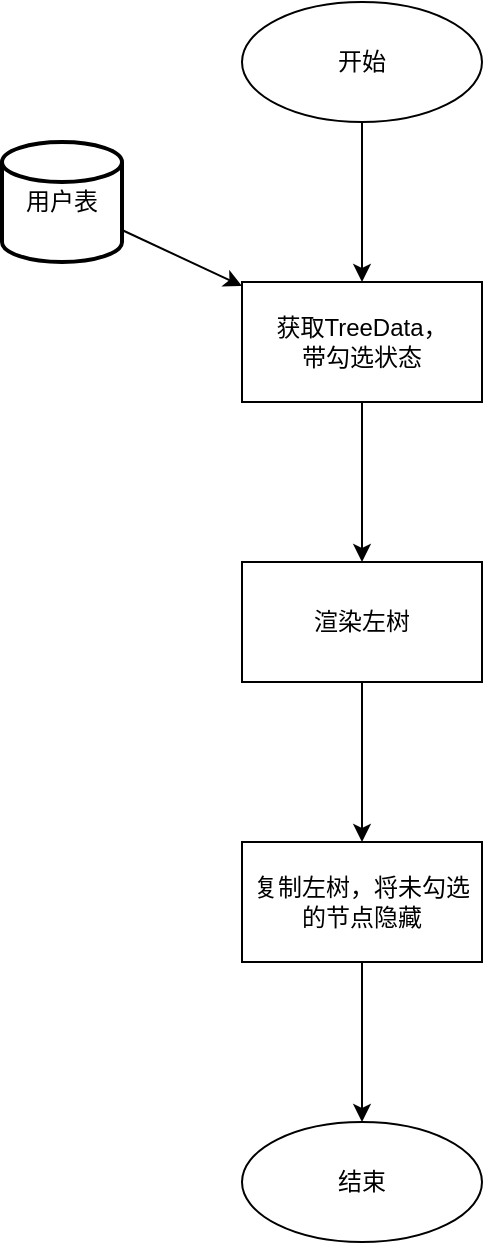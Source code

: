 <mxfile version="16.6.1" type="github" pages="3">
  <diagram id="j1KhcMk5d8YrrO3JOCNG" name="流程图">
    <mxGraphModel dx="1038" dy="547" grid="1" gridSize="10" guides="1" tooltips="1" connect="1" arrows="1" fold="1" page="1" pageScale="1" pageWidth="827" pageHeight="1169" math="0" shadow="0">
      <root>
        <mxCell id="0" />
        <mxCell id="1" parent="0" />
        <mxCell id="PoRlrT8lTsVCPJHmS7ri-5" value="" style="edgeStyle=orthogonalEdgeStyle;rounded=0;orthogonalLoop=1;jettySize=auto;html=1;" edge="1" parent="1" source="PoRlrT8lTsVCPJHmS7ri-3" target="PoRlrT8lTsVCPJHmS7ri-4">
          <mxGeometry relative="1" as="geometry" />
        </mxCell>
        <mxCell id="PoRlrT8lTsVCPJHmS7ri-3" value="开始" style="ellipse;whiteSpace=wrap;html=1;" vertex="1" parent="1">
          <mxGeometry x="160" y="70" width="120" height="60" as="geometry" />
        </mxCell>
        <mxCell id="PoRlrT8lTsVCPJHmS7ri-13" value="" style="edgeStyle=orthogonalEdgeStyle;rounded=0;orthogonalLoop=1;jettySize=auto;html=1;" edge="1" parent="1" source="PoRlrT8lTsVCPJHmS7ri-4" target="PoRlrT8lTsVCPJHmS7ri-12">
          <mxGeometry relative="1" as="geometry" />
        </mxCell>
        <mxCell id="PoRlrT8lTsVCPJHmS7ri-4" value="获取TreeData，&lt;br&gt;带勾选状态" style="whiteSpace=wrap;html=1;" vertex="1" parent="1">
          <mxGeometry x="160" y="210" width="120" height="60" as="geometry" />
        </mxCell>
        <mxCell id="PoRlrT8lTsVCPJHmS7ri-7" value="用户表" style="strokeWidth=2;html=1;shape=mxgraph.flowchart.database;whiteSpace=wrap;" vertex="1" parent="1">
          <mxGeometry x="40" y="140" width="60" height="60" as="geometry" />
        </mxCell>
        <mxCell id="PoRlrT8lTsVCPJHmS7ri-11" value="" style="curved=1;endArrow=classic;html=1;rounded=0;" edge="1" parent="1" source="PoRlrT8lTsVCPJHmS7ri-7" target="PoRlrT8lTsVCPJHmS7ri-4">
          <mxGeometry width="50" height="50" relative="1" as="geometry">
            <mxPoint x="100" y="220" as="sourcePoint" />
            <mxPoint x="170.711" y="170" as="targetPoint" />
          </mxGeometry>
        </mxCell>
        <mxCell id="4qclpJWFvZXqjJmkNgJn-2" value="" style="edgeStyle=orthogonalEdgeStyle;rounded=0;orthogonalLoop=1;jettySize=auto;html=1;" edge="1" parent="1" source="PoRlrT8lTsVCPJHmS7ri-12" target="4qclpJWFvZXqjJmkNgJn-1">
          <mxGeometry relative="1" as="geometry" />
        </mxCell>
        <mxCell id="PoRlrT8lTsVCPJHmS7ri-12" value="渲染左树" style="whiteSpace=wrap;html=1;" vertex="1" parent="1">
          <mxGeometry x="160" y="350" width="120" height="60" as="geometry" />
        </mxCell>
        <mxCell id="4qclpJWFvZXqjJmkNgJn-4" value="" style="edgeStyle=orthogonalEdgeStyle;rounded=0;orthogonalLoop=1;jettySize=auto;html=1;" edge="1" parent="1" source="4qclpJWFvZXqjJmkNgJn-1" target="4qclpJWFvZXqjJmkNgJn-3">
          <mxGeometry relative="1" as="geometry" />
        </mxCell>
        <mxCell id="4qclpJWFvZXqjJmkNgJn-1" value="复制左树，将未勾选的节点隐藏" style="whiteSpace=wrap;html=1;" vertex="1" parent="1">
          <mxGeometry x="160" y="490" width="120" height="60" as="geometry" />
        </mxCell>
        <mxCell id="4qclpJWFvZXqjJmkNgJn-3" value="结束" style="ellipse;whiteSpace=wrap;html=1;" vertex="1" parent="1">
          <mxGeometry x="160" y="630" width="120" height="60" as="geometry" />
        </mxCell>
      </root>
    </mxGraphModel>
  </diagram>
  <diagram id="2vc6M_FZixyS5Hz9G8G2" name="组件图">
    <mxGraphModel dx="1038" dy="547" grid="1" gridSize="10" guides="1" tooltips="1" connect="1" arrows="1" fold="1" page="1" pageScale="1" pageWidth="827" pageHeight="1169" math="0" shadow="0">
      <root>
        <mxCell id="g9CfsWrYsYb3RjGdotcy-0" />
        <mxCell id="g9CfsWrYsYb3RjGdotcy-1" parent="g9CfsWrYsYb3RjGdotcy-0" />
        <mxCell id="mYXo0Pjrm4Ynzor1bJqy-18" value="LeftTree" style="verticalAlign=top;align=left;spacingTop=8;spacingLeft=2;spacingRight=12;shape=cube;size=10;direction=south;fontStyle=4;html=1;rounded=0;shadow=0;comic=0;labelBackgroundColor=none;strokeWidth=1;fontFamily=Verdana;fontSize=12" vertex="1" parent="g9CfsWrYsYb3RjGdotcy-1">
          <mxGeometry x="20" y="140" width="330" height="220" as="geometry" />
        </mxCell>
        <mxCell id="mYXo0Pjrm4Ynzor1bJqy-19" value="RightTree" style="verticalAlign=top;align=left;spacingTop=8;spacingLeft=2;spacingRight=12;shape=cube;size=10;direction=south;fontStyle=4;html=1;rounded=0;shadow=0;comic=0;labelBackgroundColor=none;strokeWidth=1;fontFamily=Verdana;fontSize=12" vertex="1" parent="g9CfsWrYsYb3RjGdotcy-1">
          <mxGeometry x="430" y="140" width="330" height="220" as="geometry" />
        </mxCell>
        <mxCell id="mYXo0Pjrm4Ynzor1bJqy-20" value="TransferTree" style="verticalAlign=top;align=left;spacingTop=8;spacingLeft=2;spacingRight=12;shape=cube;size=10;direction=south;fontStyle=4;html=1;rounded=0;shadow=0;comic=0;labelBackgroundColor=none;strokeWidth=1;fontFamily=Verdana;fontSize=12" vertex="1" parent="g9CfsWrYsYb3RjGdotcy-1">
          <mxGeometry x="270" y="480" width="260" height="150" as="geometry" />
        </mxCell>
        <mxCell id="mYXo0Pjrm4Ynzor1bJqy-22" value="SfLightTree" style="shape=component;align=left;spacingLeft=36;rounded=0;shadow=0;comic=0;labelBackgroundColor=none;strokeWidth=1;fontFamily=Verdana;fontSize=12;html=1;" vertex="1" parent="g9CfsWrYsYb3RjGdotcy-1">
          <mxGeometry x="210" y="205" width="120" height="60" as="geometry" />
        </mxCell>
        <mxCell id="mYXo0Pjrm4Ynzor1bJqy-23" value="" style="ellipse;whiteSpace=wrap;html=1;rounded=0;shadow=0;comic=0;labelBackgroundColor=none;strokeWidth=1;fontFamily=Verdana;fontSize=12;align=center;" vertex="1" parent="g9CfsWrYsYb3RjGdotcy-1">
          <mxGeometry x="260" y="300" width="20" height="20" as="geometry" />
        </mxCell>
        <mxCell id="mYXo0Pjrm4Ynzor1bJqy-24" value="SfLightTree" style="shape=component;align=left;spacingLeft=36;rounded=0;shadow=0;comic=0;labelBackgroundColor=none;strokeWidth=1;fontFamily=Verdana;fontSize=12;html=1;" vertex="1" parent="g9CfsWrYsYb3RjGdotcy-1">
          <mxGeometry x="460" y="205" width="120" height="60" as="geometry" />
        </mxCell>
        <mxCell id="mYXo0Pjrm4Ynzor1bJqy-25" value="&amp;laquo;interface&amp;raquo;&lt;br&gt;&lt;b&gt;Name&lt;/b&gt;" style="html=1;rounded=0;shadow=0;comic=0;labelBackgroundColor=none;strokeWidth=1;fontFamily=Verdana;fontSize=12;align=center;" vertex="1" parent="g9CfsWrYsYb3RjGdotcy-1">
          <mxGeometry x="620" y="210" width="110" height="50" as="geometry" />
        </mxCell>
        <mxCell id="mYXo0Pjrm4Ynzor1bJqy-26" value="" style="ellipse;whiteSpace=wrap;html=1;rounded=0;shadow=0;comic=0;labelBackgroundColor=none;strokeWidth=1;fontFamily=Verdana;fontSize=12;align=center;" vertex="1" parent="g9CfsWrYsYb3RjGdotcy-1">
          <mxGeometry x="520" y="300" width="20" height="20" as="geometry" />
        </mxCell>
        <mxCell id="mYXo0Pjrm4Ynzor1bJqy-27" value="TransferTree" style="shape=component;align=left;spacingLeft=36;rounded=0;shadow=0;comic=0;labelBackgroundColor=none;strokeWidth=1;fontFamily=Verdana;fontSize=12;html=1;" vertex="1" parent="g9CfsWrYsYb3RjGdotcy-1">
          <mxGeometry x="340" y="530" width="120" height="60" as="geometry" />
        </mxCell>
        <mxCell id="mYXo0Pjrm4Ynzor1bJqy-28" style="edgeStyle=none;rounded=0;html=1;dashed=1;labelBackgroundColor=none;startArrow=none;startFill=0;startSize=8;endArrow=open;endFill=0;endSize=16;fontFamily=Verdana;fontSize=12;" edge="1" parent="g9CfsWrYsYb3RjGdotcy-1" source="mYXo0Pjrm4Ynzor1bJqy-27" target="mYXo0Pjrm4Ynzor1bJqy-23">
          <mxGeometry relative="1" as="geometry" />
        </mxCell>
        <mxCell id="mYXo0Pjrm4Ynzor1bJqy-29" style="edgeStyle=none;rounded=0;html=1;dashed=1;labelBackgroundColor=none;startArrow=none;startFill=0;startSize=8;endArrow=open;endFill=0;endSize=16;fontFamily=Verdana;fontSize=12;" edge="1" parent="g9CfsWrYsYb3RjGdotcy-1" source="mYXo0Pjrm4Ynzor1bJqy-27" target="mYXo0Pjrm4Ynzor1bJqy-26">
          <mxGeometry relative="1" as="geometry" />
        </mxCell>
        <mxCell id="mYXo0Pjrm4Ynzor1bJqy-30" style="edgeStyle=elbowEdgeStyle;rounded=0;html=1;labelBackgroundColor=none;startArrow=none;startFill=0;startSize=8;endArrow=none;endFill=0;endSize=16;fontFamily=Verdana;fontSize=12;" edge="1" parent="g9CfsWrYsYb3RjGdotcy-1" source="mYXo0Pjrm4Ynzor1bJqy-26" target="mYXo0Pjrm4Ynzor1bJqy-24">
          <mxGeometry relative="1" as="geometry" />
        </mxCell>
        <mxCell id="mYXo0Pjrm4Ynzor1bJqy-31" style="edgeStyle=elbowEdgeStyle;rounded=0;html=1;labelBackgroundColor=none;startArrow=none;startFill=0;startSize=8;endArrow=none;endFill=0;endSize=16;fontFamily=Verdana;fontSize=12;" edge="1" parent="g9CfsWrYsYb3RjGdotcy-1" source="mYXo0Pjrm4Ynzor1bJqy-23" target="mYXo0Pjrm4Ynzor1bJqy-22">
          <mxGeometry relative="1" as="geometry" />
        </mxCell>
        <mxCell id="mYXo0Pjrm4Ynzor1bJqy-33" style="edgeStyle=orthogonalEdgeStyle;rounded=0;html=1;dashed=1;labelBackgroundColor=none;startArrow=none;startFill=0;startSize=8;endArrow=open;endFill=0;endSize=16;fontFamily=Verdana;fontSize=12;" edge="1" parent="g9CfsWrYsYb3RjGdotcy-1" source="mYXo0Pjrm4Ynzor1bJqy-24" target="mYXo0Pjrm4Ynzor1bJqy-25">
          <mxGeometry relative="1" as="geometry" />
        </mxCell>
        <mxCell id="mYXo0Pjrm4Ynzor1bJqy-34" style="edgeStyle=orthogonalEdgeStyle;rounded=0;html=1;labelBackgroundColor=none;startArrow=none;startFill=0;startSize=8;endArrow=none;endFill=0;endSize=16;fontFamily=Verdana;fontSize=12;" edge="1" parent="g9CfsWrYsYb3RjGdotcy-1" source="mYXo0Pjrm4Ynzor1bJqy-20" target="mYXo0Pjrm4Ynzor1bJqy-19">
          <mxGeometry relative="1" as="geometry">
            <Array as="points">
              <mxPoint x="595" y="555" />
            </Array>
          </mxGeometry>
        </mxCell>
        <mxCell id="mYXo0Pjrm4Ynzor1bJqy-35" style="edgeStyle=orthogonalEdgeStyle;rounded=0;html=1;labelBackgroundColor=none;startArrow=none;startFill=0;startSize=8;endArrow=none;endFill=0;endSize=16;fontFamily=Verdana;fontSize=12;" edge="1" parent="g9CfsWrYsYb3RjGdotcy-1" source="mYXo0Pjrm4Ynzor1bJqy-20" target="mYXo0Pjrm4Ynzor1bJqy-18">
          <mxGeometry relative="1" as="geometry">
            <Array as="points">
              <mxPoint x="185" y="555" />
            </Array>
          </mxGeometry>
        </mxCell>
      </root>
    </mxGraphModel>
  </diagram>
  <diagram id="rz8zRisVhbEOnXeEeDrc" name="数据流图">
    <mxGraphModel dx="1038" dy="547" grid="1" gridSize="10" guides="1" tooltips="1" connect="1" arrows="1" fold="1" page="1" pageScale="1" pageWidth="827" pageHeight="1169" math="0" shadow="0">
      <root>
        <mxCell id="u2Qi_Y9LGrvj3S1nNgGN-0" />
        <mxCell id="u2Qi_Y9LGrvj3S1nNgGN-1" parent="u2Qi_Y9LGrvj3S1nNgGN-0" />
        <mxCell id="GC3IQT-SQ21mnG-JM_cb-33" style="edgeStyle=none;html=1;labelBackgroundColor=none;startFill=0;startSize=8;endFill=1;endSize=8;fontFamily=Verdana;fontSize=12;rounded=0;" edge="1" parent="u2Qi_Y9LGrvj3S1nNgGN-1" target="GC3IQT-SQ21mnG-JM_cb-35">
          <mxGeometry relative="1" as="geometry">
            <mxPoint x="550" y="746" as="sourcePoint" />
          </mxGeometry>
        </mxCell>
        <mxCell id="GC3IQT-SQ21mnG-JM_cb-34" value="用户树" style="edgeLabel;html=1;align=center;verticalAlign=middle;resizable=0;points=[];" vertex="1" connectable="0" parent="GC3IQT-SQ21mnG-JM_cb-33">
          <mxGeometry x="0.285" y="-1" relative="1" as="geometry">
            <mxPoint x="-36" y="-1" as="offset" />
          </mxGeometry>
        </mxCell>
        <mxCell id="GC3IQT-SQ21mnG-JM_cb-35" value="1.1" style="swimlane;html=1;fontStyle=0;childLayout=stackLayout;horizontal=1;startSize=26;fillColor=#e0e0e0;horizontalStack=0;resizeParent=1;resizeLast=0;collapsible=1;marginBottom=0;swimlaneFillColor=#ffffff;align=center;rounded=1;shadow=0;comic=0;labelBackgroundColor=none;strokeWidth=1;fontFamily=Verdana;fontSize=12" vertex="1" parent="u2Qi_Y9LGrvj3S1nNgGN-1">
          <mxGeometry x="700" y="720" width="140" height="52" as="geometry" />
        </mxCell>
        <mxCell id="GC3IQT-SQ21mnG-JM_cb-36" value="处理用户树" style="text;html=1;strokeColor=none;fillColor=none;spacingLeft=4;spacingRight=4;whiteSpace=wrap;overflow=hidden;rotatable=0;points=[[0,0.5],[1,0.5]];portConstraint=eastwest;align=center;" vertex="1" parent="GC3IQT-SQ21mnG-JM_cb-35">
          <mxGeometry y="26" width="140" height="26" as="geometry" />
        </mxCell>
        <mxCell id="GC3IQT-SQ21mnG-JM_cb-37" value="0 层图" style="swimlane;" vertex="1" parent="u2Qi_Y9LGrvj3S1nNgGN-1">
          <mxGeometry x="380" y="90" width="960" height="440" as="geometry">
            <mxRectangle x="260" y="275" width="70" height="23" as="alternateBounds" />
          </mxGeometry>
        </mxCell>
        <mxCell id="T8nOmeF7d4tFYQiiFBmK-3" style="edgeStyle=none;html=1;labelBackgroundColor=none;startFill=0;startSize=8;endFill=1;endSize=8;fontFamily=Verdana;fontSize=12;rounded=0;" edge="1" parent="GC3IQT-SQ21mnG-JM_cb-37" target="T8nOmeF7d4tFYQiiFBmK-8">
          <mxGeometry relative="1" as="geometry">
            <mxPoint x="50" y="76" as="sourcePoint" />
          </mxGeometry>
        </mxCell>
        <mxCell id="T8nOmeF7d4tFYQiiFBmK-45" value="用户树" style="edgeLabel;html=1;align=center;verticalAlign=middle;resizable=0;points=[];" vertex="1" connectable="0" parent="T8nOmeF7d4tFYQiiFBmK-3">
          <mxGeometry x="0.285" y="-1" relative="1" as="geometry">
            <mxPoint as="offset" />
          </mxGeometry>
        </mxCell>
        <mxCell id="T8nOmeF7d4tFYQiiFBmK-8" value="1" style="swimlane;html=1;fontStyle=0;childLayout=stackLayout;horizontal=1;startSize=26;fillColor=#e0e0e0;horizontalStack=0;resizeParent=1;resizeLast=0;collapsible=1;marginBottom=0;swimlaneFillColor=#ffffff;align=center;rounded=1;shadow=0;comic=0;labelBackgroundColor=none;strokeWidth=1;fontFamily=Verdana;fontSize=12" vertex="1" parent="GC3IQT-SQ21mnG-JM_cb-37">
          <mxGeometry x="160" y="50" width="140" height="52" as="geometry" />
        </mxCell>
        <mxCell id="T8nOmeF7d4tFYQiiFBmK-9" value="处理用户树" style="text;html=1;strokeColor=none;fillColor=none;spacingLeft=4;spacingRight=4;whiteSpace=wrap;overflow=hidden;rotatable=0;points=[[0,0.5],[1,0.5]];portConstraint=eastwest;align=center;" vertex="1" parent="T8nOmeF7d4tFYQiiFBmK-8">
          <mxGeometry y="26" width="140" height="26" as="geometry" />
        </mxCell>
        <mxCell id="GC3IQT-SQ21mnG-JM_cb-5" value="2" style="swimlane;html=1;fontStyle=0;childLayout=stackLayout;horizontal=1;startSize=26;fillColor=#e0e0e0;horizontalStack=0;resizeParent=1;resizeLast=0;collapsible=1;marginBottom=0;swimlaneFillColor=#ffffff;align=center;rounded=1;shadow=0;comic=0;labelBackgroundColor=none;strokeWidth=1;fontFamily=Verdana;fontSize=12" vertex="1" parent="GC3IQT-SQ21mnG-JM_cb-37">
          <mxGeometry x="520" y="50" width="140" height="52" as="geometry">
            <mxRectangle x="1220" y="350" width="40" height="26" as="alternateBounds" />
          </mxGeometry>
        </mxCell>
        <mxCell id="GC3IQT-SQ21mnG-JM_cb-6" value="处理左树" style="text;html=1;strokeColor=none;fillColor=none;spacingLeft=4;spacingRight=4;whiteSpace=wrap;overflow=hidden;rotatable=0;points=[[0,0.5],[1,0.5]];portConstraint=eastwest;align=center;" vertex="1" parent="GC3IQT-SQ21mnG-JM_cb-5">
          <mxGeometry y="26" width="140" height="26" as="geometry" />
        </mxCell>
        <mxCell id="T8nOmeF7d4tFYQiiFBmK-5" style="edgeStyle=none;html=1;labelBackgroundColor=none;startFill=0;startSize=8;endFill=1;endSize=8;fontFamily=Verdana;fontSize=12;rounded=0;" edge="1" parent="GC3IQT-SQ21mnG-JM_cb-37" source="T8nOmeF7d4tFYQiiFBmK-8" target="GC3IQT-SQ21mnG-JM_cb-5">
          <mxGeometry relative="1" as="geometry">
            <mxPoint x="450" y="77.571" as="targetPoint" />
          </mxGeometry>
        </mxCell>
        <mxCell id="GC3IQT-SQ21mnG-JM_cb-9" value="带勾选状态的用户树" style="edgeLabel;html=1;align=center;verticalAlign=middle;resizable=0;points=[];" vertex="1" connectable="0" parent="T8nOmeF7d4tFYQiiFBmK-5">
          <mxGeometry x="-0.139" y="-1" relative="1" as="geometry">
            <mxPoint as="offset" />
          </mxGeometry>
        </mxCell>
        <mxCell id="GC3IQT-SQ21mnG-JM_cb-10" value="3" style="swimlane;html=1;fontStyle=0;childLayout=stackLayout;horizontal=1;startSize=26;fillColor=#e0e0e0;horizontalStack=0;resizeParent=1;resizeLast=0;collapsible=1;marginBottom=0;swimlaneFillColor=#ffffff;align=center;rounded=1;shadow=0;comic=0;labelBackgroundColor=none;strokeWidth=1;fontFamily=Verdana;fontSize=12" vertex="1" parent="GC3IQT-SQ21mnG-JM_cb-37">
          <mxGeometry x="720" y="250" width="140" height="52" as="geometry">
            <mxRectangle x="1220" y="350" width="40" height="26" as="alternateBounds" />
          </mxGeometry>
        </mxCell>
        <mxCell id="GC3IQT-SQ21mnG-JM_cb-11" value="处理右树" style="text;html=1;strokeColor=none;fillColor=none;spacingLeft=4;spacingRight=4;whiteSpace=wrap;overflow=hidden;rotatable=0;points=[[0,0.5],[1,0.5]];portConstraint=eastwest;align=center;" vertex="1" parent="GC3IQT-SQ21mnG-JM_cb-10">
          <mxGeometry y="26" width="140" height="26" as="geometry" />
        </mxCell>
        <mxCell id="GC3IQT-SQ21mnG-JM_cb-14" value="&lt;span&gt;界面渲染处理&lt;/span&gt;" style="shape=ellipse;html=1;dashed=0;whitespace=wrap;perimeter=ellipsePerimeter;" vertex="1" parent="GC3IQT-SQ21mnG-JM_cb-37">
          <mxGeometry x="740" y="125" width="100" height="50" as="geometry" />
        </mxCell>
        <mxCell id="GC3IQT-SQ21mnG-JM_cb-12" value="" style="edgeStyle=orthogonalEdgeStyle;rounded=0;orthogonalLoop=1;jettySize=auto;html=1;startArrow=none;" edge="1" parent="GC3IQT-SQ21mnG-JM_cb-37" source="GC3IQT-SQ21mnG-JM_cb-14" target="GC3IQT-SQ21mnG-JM_cb-10">
          <mxGeometry relative="1" as="geometry" />
        </mxCell>
        <mxCell id="GC3IQT-SQ21mnG-JM_cb-15" value="" style="edgeStyle=orthogonalEdgeStyle;rounded=0;orthogonalLoop=1;jettySize=auto;html=1;endArrow=none;" edge="1" parent="GC3IQT-SQ21mnG-JM_cb-37" source="GC3IQT-SQ21mnG-JM_cb-5" target="GC3IQT-SQ21mnG-JM_cb-14">
          <mxGeometry relative="1" as="geometry">
            <mxPoint x="660" y="76" as="sourcePoint" />
            <mxPoint x="790" y="250" as="targetPoint" />
          </mxGeometry>
        </mxCell>
        <mxCell id="GC3IQT-SQ21mnG-JM_cb-16" value="带勾选状态和属性路径的左树" style="edgeLabel;html=1;align=center;verticalAlign=middle;resizable=0;points=[];" vertex="1" connectable="0" parent="GC3IQT-SQ21mnG-JM_cb-15">
          <mxGeometry x="-0.276" y="-2" relative="1" as="geometry">
            <mxPoint x="45" y="-8" as="offset" />
          </mxGeometry>
        </mxCell>
        <mxCell id="GC3IQT-SQ21mnG-JM_cb-27" style="edgeStyle=orthogonalEdgeStyle;rounded=0;orthogonalLoop=1;jettySize=auto;html=1;exitX=0;exitY=0.5;exitDx=0;exitDy=0;" edge="1" parent="GC3IQT-SQ21mnG-JM_cb-37" source="GC3IQT-SQ21mnG-JM_cb-20">
          <mxGeometry relative="1" as="geometry">
            <mxPoint x="290" y="276" as="targetPoint" />
          </mxGeometry>
        </mxCell>
        <mxCell id="GC3IQT-SQ21mnG-JM_cb-28" value="带状态的用户树" style="edgeLabel;html=1;align=center;verticalAlign=middle;resizable=0;points=[];" vertex="1" connectable="0" parent="GC3IQT-SQ21mnG-JM_cb-27">
          <mxGeometry x="-0.151" y="3" relative="1" as="geometry">
            <mxPoint as="offset" />
          </mxGeometry>
        </mxCell>
        <mxCell id="GC3IQT-SQ21mnG-JM_cb-20" value="界面渲染处理" style="shape=ellipse;html=1;dashed=0;whitespace=wrap;perimeter=ellipsePerimeter;" vertex="1" parent="GC3IQT-SQ21mnG-JM_cb-37">
          <mxGeometry x="470" y="251" width="100" height="50" as="geometry" />
        </mxCell>
        <mxCell id="GC3IQT-SQ21mnG-JM_cb-21" style="edgeStyle=orthogonalEdgeStyle;rounded=0;orthogonalLoop=1;jettySize=auto;html=1;" edge="1" parent="GC3IQT-SQ21mnG-JM_cb-37" source="GC3IQT-SQ21mnG-JM_cb-10" target="GC3IQT-SQ21mnG-JM_cb-20">
          <mxGeometry relative="1" as="geometry" />
        </mxCell>
        <mxCell id="GC3IQT-SQ21mnG-JM_cb-26" value="右树数据" style="edgeLabel;html=1;align=center;verticalAlign=middle;resizable=0;points=[];" vertex="1" connectable="0" parent="GC3IQT-SQ21mnG-JM_cb-21">
          <mxGeometry x="-0.168" relative="1" as="geometry">
            <mxPoint as="offset" />
          </mxGeometry>
        </mxCell>
        <mxCell id="GC3IQT-SQ21mnG-JM_cb-22" value="左树数据" style="html=1;dashed=0;whitespace=wrap;shape=partialRectangle;right=0;left=0;" vertex="1" parent="GC3IQT-SQ21mnG-JM_cb-37">
          <mxGeometry x="540" y="145" width="100" height="30" as="geometry" />
        </mxCell>
        <mxCell id="GC3IQT-SQ21mnG-JM_cb-23" value="" style="edgeStyle=orthogonalEdgeStyle;rounded=0;orthogonalLoop=1;jettySize=auto;html=1;" edge="1" parent="GC3IQT-SQ21mnG-JM_cb-37" source="GC3IQT-SQ21mnG-JM_cb-5" target="GC3IQT-SQ21mnG-JM_cb-22">
          <mxGeometry relative="1" as="geometry" />
        </mxCell>
        <mxCell id="GC3IQT-SQ21mnG-JM_cb-24" value="右树数据" style="html=1;dashed=0;whitespace=wrap;shape=partialRectangle;right=0;left=0;" vertex="1" parent="GC3IQT-SQ21mnG-JM_cb-37">
          <mxGeometry x="740" y="360" width="100" height="30" as="geometry" />
        </mxCell>
        <mxCell id="GC3IQT-SQ21mnG-JM_cb-25" value="" style="edgeStyle=orthogonalEdgeStyle;rounded=0;orthogonalLoop=1;jettySize=auto;html=1;" edge="1" parent="GC3IQT-SQ21mnG-JM_cb-37" source="GC3IQT-SQ21mnG-JM_cb-10" target="GC3IQT-SQ21mnG-JM_cb-24">
          <mxGeometry relative="1" as="geometry" />
        </mxCell>
        <mxCell id="ol3grwnFeKPGvdhjSbpv-0" value="勾选的用户ID" style="html=1;dashed=0;whitespace=wrap;shape=partialRectangle;right=0;left=0;" vertex="1" parent="u2Qi_Y9LGrvj3S1nNgGN-1">
          <mxGeometry x="620" y="650" width="100" height="30" as="geometry" />
        </mxCell>
      </root>
    </mxGraphModel>
  </diagram>
</mxfile>
